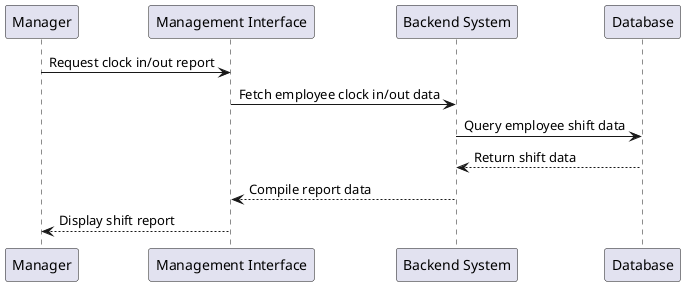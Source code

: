 @startuml
participant Manager
participant "Management Interface" as MI
participant "Backend System" as BS
participant "Database" as DB

Manager -> MI: Request clock in/out report
MI -> BS: Fetch employee clock in/out data
BS -> DB: Query employee shift data
DB --> BS: Return shift data
BS --> MI: Compile report data
MI --> Manager: Display shift report

@enduml
